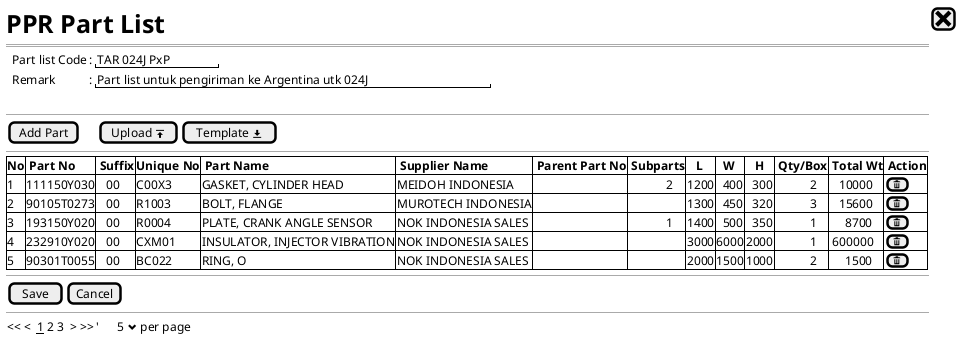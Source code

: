 @startsalt
{
  <size:25><b>PPR Part List|[<size:25><&x>]|*
  ==
  {
    .|Part list Code |: |" TAR 024J PxP  "|*
    .|Remark         |: |" Part list untuk pengiriman ke Argentina utk 024J"|*
  }
  .
  --
  {
    |[Add Part] |.|.|.|[Upload <&data-transfer-upload>]| [Template <&data-transfer-download>]|* 
  }
  --
  {#
    |<b>No|<b> Part No  |<b> Suffix | <b>Unique No | <b> Part Name                  |<b> Supplier Name    |<b> Parent Part No |<b> Subparts |   <b>L |  <b>W  |   <b>H  |<b> Qty/Box  |<b> Total Wt |<b> Action |*
    |1 |111150Y030      |   00      | C00X3        |GASKET, CYLINDER HEAD           | MEIDOH INDONESIA    |.                  |            2| 1200   |  400  |  300  |            2   |   10000    |[<&trash>] |*
    |2 |90105T0273      |   00      | R1003        |BOLT, FLANGE                    | MUROTECH INDONESIA  |.                  |.            | 1300   |  450  |  320  |            3   |   15600    |[<&trash>] |*
    |3 |193150Y020      |   00      | R0004        |PLATE, CRANK ANGLE SENSOR       | NOK INDONESIA SALES |.                  |            1| 1400   |  500  |  350  |            1   |     8700   |[<&trash>] |*
    |4 |232910Y020      |   00      | CXM01        |INSULATOR, INJECTOR VIBRATION   | NOK INDONESIA SALES |.                  |.            | 3000   | 6000 |2000    |            1   | 600000      |[<&trash>] |* 
    |5 |90301T0055      |   00      | BC022        |RING, O                         | NOK INDONESIA SALES |.                  |.            | 2000   | 1500 | 1000   |            2   |     1500    |[<&trash>] |*
  }
  --
  {[ Save ] | [Cancel]}
  --
  {
  << <  __1__ 2 3  > >>  |'      5 <&chevron-bottom> per page |*
  }
}
@@endsalt



